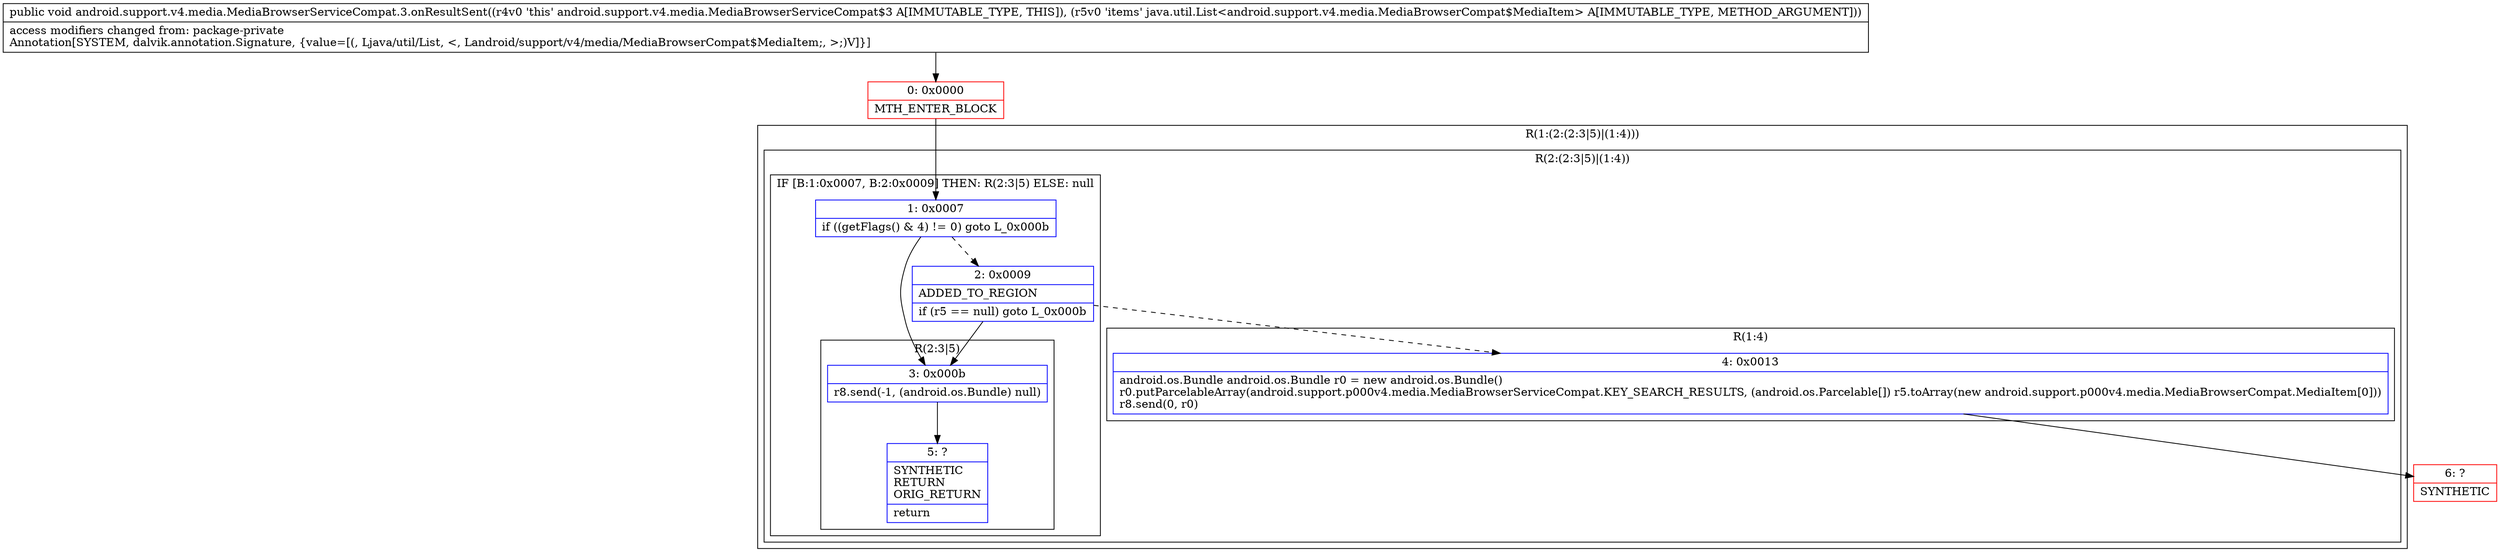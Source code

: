 digraph "CFG forandroid.support.v4.media.MediaBrowserServiceCompat.3.onResultSent(Ljava\/util\/List;)V" {
subgraph cluster_Region_1014602256 {
label = "R(1:(2:(2:3|5)|(1:4)))";
node [shape=record,color=blue];
subgraph cluster_Region_966639806 {
label = "R(2:(2:3|5)|(1:4))";
node [shape=record,color=blue];
subgraph cluster_IfRegion_1247884472 {
label = "IF [B:1:0x0007, B:2:0x0009] THEN: R(2:3|5) ELSE: null";
node [shape=record,color=blue];
Node_1 [shape=record,label="{1\:\ 0x0007|if ((getFlags() & 4) != 0) goto L_0x000b\l}"];
Node_2 [shape=record,label="{2\:\ 0x0009|ADDED_TO_REGION\l|if (r5 == null) goto L_0x000b\l}"];
subgraph cluster_Region_1691537966 {
label = "R(2:3|5)";
node [shape=record,color=blue];
Node_3 [shape=record,label="{3\:\ 0x000b|r8.send(\-1, (android.os.Bundle) null)\l}"];
Node_5 [shape=record,label="{5\:\ ?|SYNTHETIC\lRETURN\lORIG_RETURN\l|return\l}"];
}
}
subgraph cluster_Region_1551254409 {
label = "R(1:4)";
node [shape=record,color=blue];
Node_4 [shape=record,label="{4\:\ 0x0013|android.os.Bundle android.os.Bundle r0 = new android.os.Bundle()\lr0.putParcelableArray(android.support.p000v4.media.MediaBrowserServiceCompat.KEY_SEARCH_RESULTS, (android.os.Parcelable[]) r5.toArray(new android.support.p000v4.media.MediaBrowserCompat.MediaItem[0]))\lr8.send(0, r0)\l}"];
}
}
}
Node_0 [shape=record,color=red,label="{0\:\ 0x0000|MTH_ENTER_BLOCK\l}"];
Node_6 [shape=record,color=red,label="{6\:\ ?|SYNTHETIC\l}"];
MethodNode[shape=record,label="{public void android.support.v4.media.MediaBrowserServiceCompat.3.onResultSent((r4v0 'this' android.support.v4.media.MediaBrowserServiceCompat$3 A[IMMUTABLE_TYPE, THIS]), (r5v0 'items' java.util.List\<android.support.v4.media.MediaBrowserCompat$MediaItem\> A[IMMUTABLE_TYPE, METHOD_ARGUMENT]))  | access modifiers changed from: package\-private\lAnnotation[SYSTEM, dalvik.annotation.Signature, \{value=[(, Ljava\/util\/List, \<, Landroid\/support\/v4\/media\/MediaBrowserCompat$MediaItem;, \>;)V]\}]\l}"];
MethodNode -> Node_0;
Node_1 -> Node_2[style=dashed];
Node_1 -> Node_3;
Node_2 -> Node_3;
Node_2 -> Node_4[style=dashed];
Node_3 -> Node_5;
Node_4 -> Node_6;
Node_0 -> Node_1;
}

